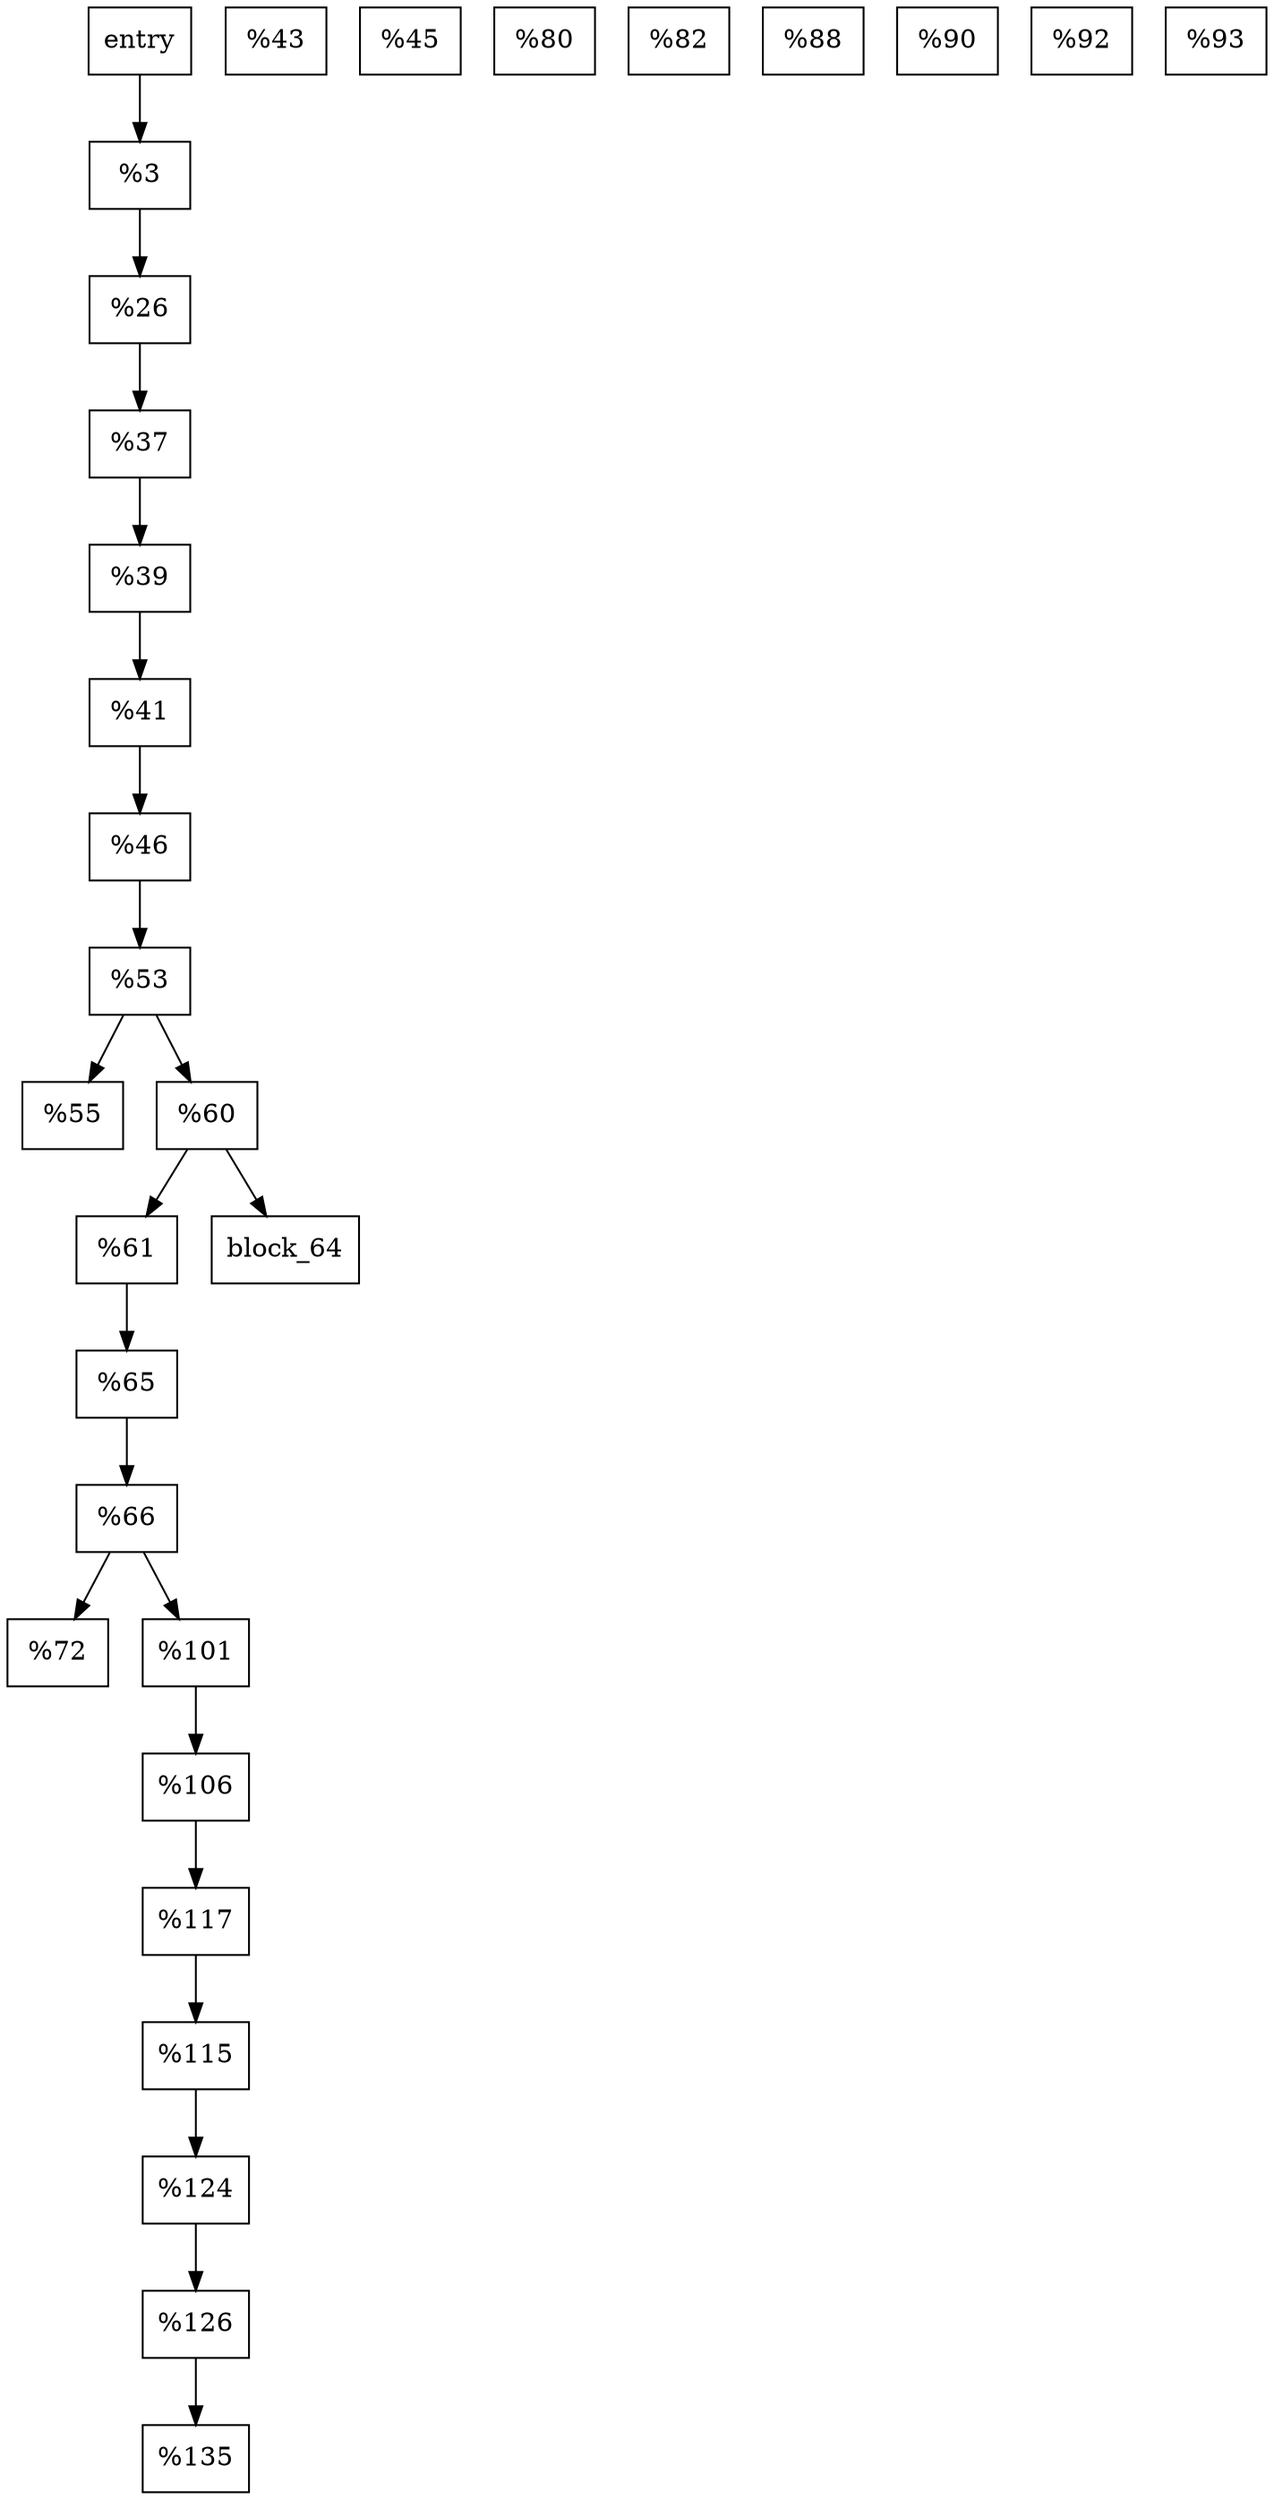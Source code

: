 digraph ControlFlowGraph {
    // Node definitions
    node [shape=box];
    entry [label="entry"];
    block_3 [label="%3"];
    block_26 [label="%26"];
    block_37 [label="%37"];
    block_39 [label="%39"];
    block_41 [label="%41"];
    block_43 [label="%43"];
    block_45 [label="%45"];
    block_46 [label="%46"];
    block_53 [label="%53"];
    block_55 [label="%55"];
    block_60 [label="%60"];
    block_61 [label="%61"];
    block_65 [label="%65"];
    block_66 [label="%66"];
    block_72 [label="%72"];
    block_80 [label="%80"];
    block_82 [label="%82"];
    block_88 [label="%88"];
    block_90 [label="%90"];
    block_92 [label="%92"];
    block_93 [label="%93"];
    block_101 [label="%101"];
    block_106 [label="%106"];
    block_115 [label="%115"];
    block_117 [label="%117"];
    block_124 [label="%124"];
    block_126 [label="%126"];
    block_135 [label="%135"];
    
    // Edges definition
    entry -> block_3;
    block_3 -> block_26;
    block_26 -> block_37;
    block_37 -> block_39;
    block_39 -> block_41;
    block_41 -> block_46;
    block_46 -> block_53;
    block_53 -> block_55;
    block_53 -> block_60;
    block_60 -> block_61;
    block_61 -> block_65;
    block_60 -> block_64;
    block_65 -> block_66;
    block_66 -> block_72;
    block_66 -> block_101;
    block_101 -> block_106;
    block_106 -> block_117;
    block_117 -> block_115;
    block_115 -> block_124;
    block_124 -> block_126;
    block_126 -> block_135;
}
